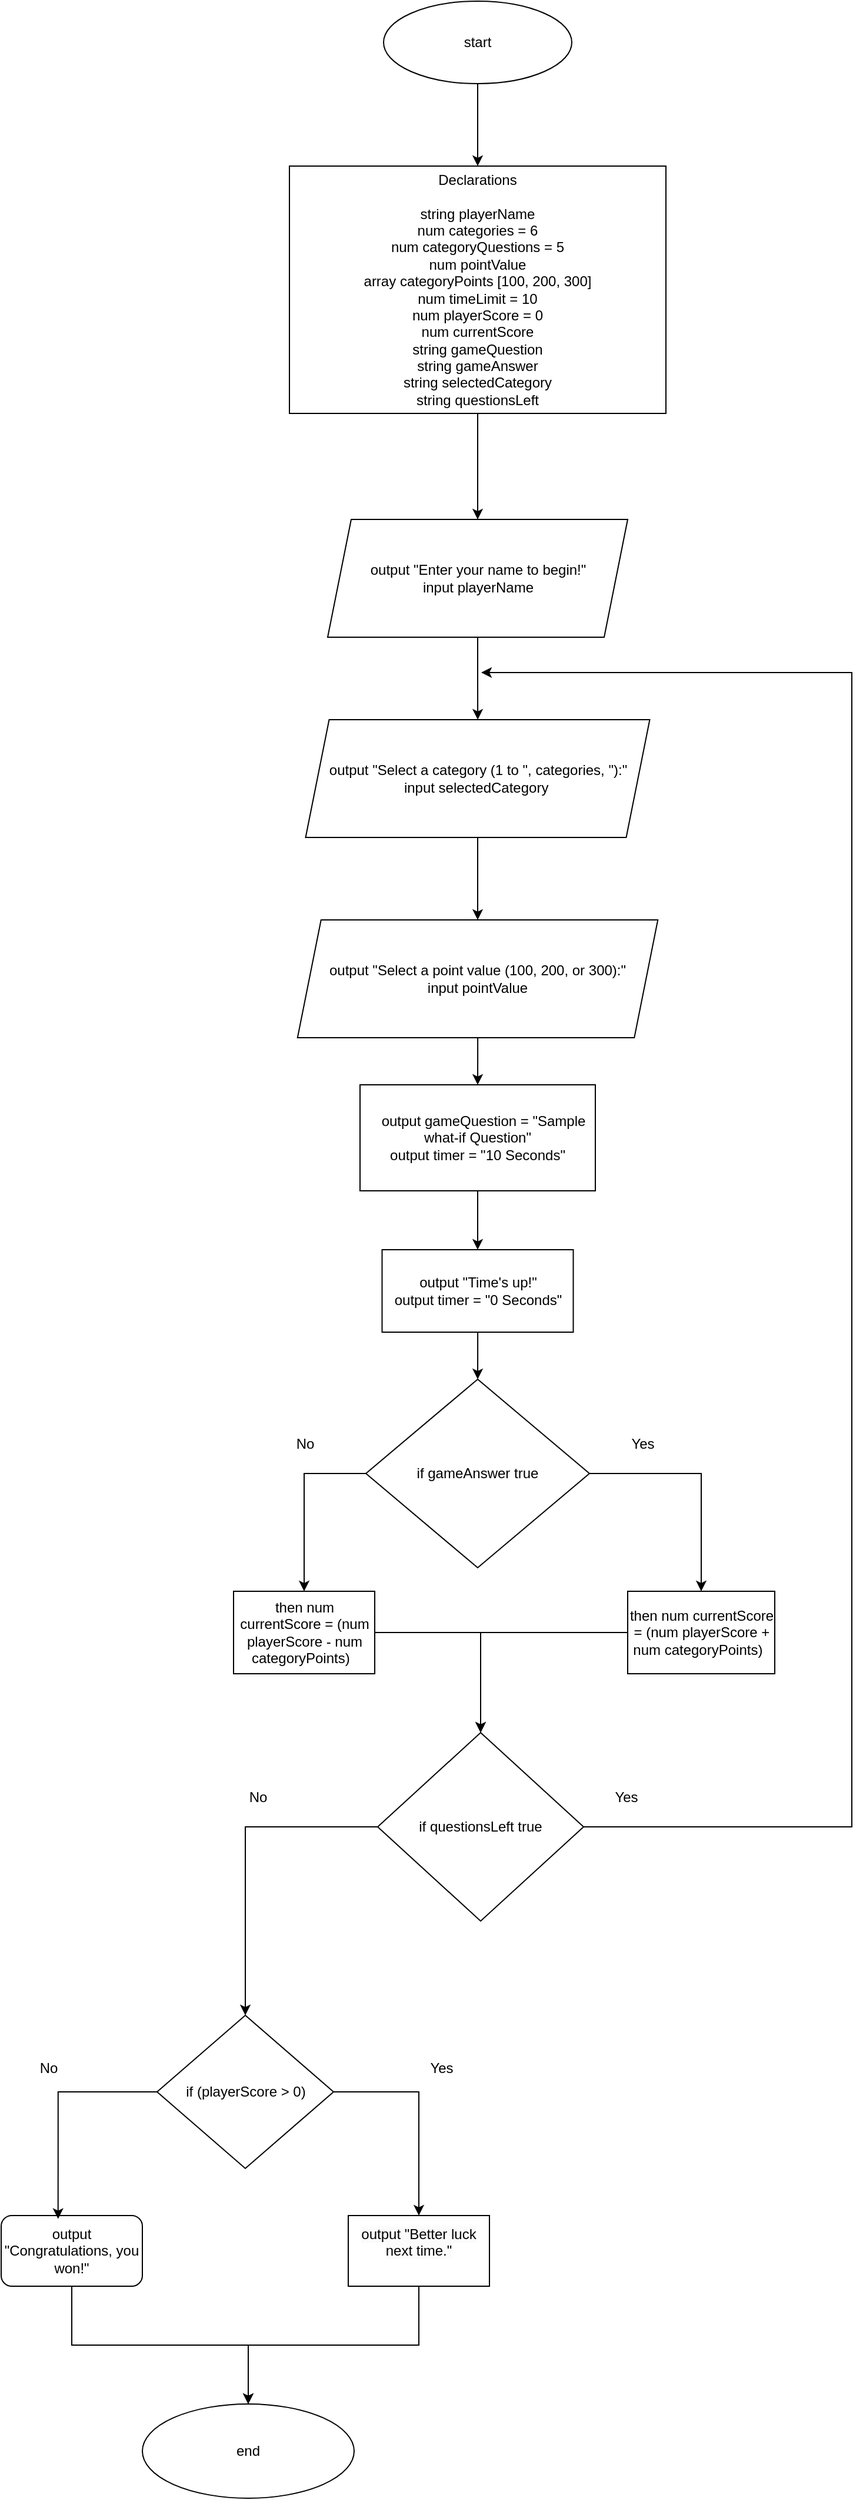 <mxfile version="24.8.9">
  <diagram name="Page-1" id="wqPpAj2SBtSHBQUbX3Y1">
    <mxGraphModel dx="2950" dy="2226" grid="1" gridSize="10" guides="1" tooltips="1" connect="1" arrows="1" fold="1" page="1" pageScale="1" pageWidth="850" pageHeight="1100" math="0" shadow="0">
      <root>
        <mxCell id="0" />
        <mxCell id="1" parent="0" />
        <mxCell id="jdOflpMJH73zS2Pl2QdE-13" style="edgeStyle=orthogonalEdgeStyle;rounded=0;orthogonalLoop=1;jettySize=auto;html=1;entryX=0.5;entryY=0;entryDx=0;entryDy=0;" parent="1" source="LJFj-xMBJTpMCC4li8Et-1" target="vC9_r5CAbrR4uhDXNFph-1" edge="1">
          <mxGeometry relative="1" as="geometry">
            <mxPoint x="375" y="-160" as="targetPoint" />
          </mxGeometry>
        </mxCell>
        <mxCell id="LJFj-xMBJTpMCC4li8Et-1" value="start" style="ellipse;whiteSpace=wrap;html=1;" parent="1" vertex="1">
          <mxGeometry x="295" y="-400" width="160" height="70" as="geometry" />
        </mxCell>
        <mxCell id="jdOflpMJH73zS2Pl2QdE-7" style="edgeStyle=orthogonalEdgeStyle;rounded=0;orthogonalLoop=1;jettySize=auto;html=1;exitX=1;exitY=0.5;exitDx=0;exitDy=0;entryX=0.5;entryY=0;entryDx=0;entryDy=0;" parent="1" source="jdOflpMJH73zS2Pl2QdE-4" target="vC9_r5CAbrR4uhDXNFph-7" edge="1">
          <mxGeometry relative="1" as="geometry">
            <mxPoint x="537.5" y="920" as="targetPoint" />
          </mxGeometry>
        </mxCell>
        <mxCell id="jdOflpMJH73zS2Pl2QdE-8" style="edgeStyle=orthogonalEdgeStyle;rounded=0;orthogonalLoop=1;jettySize=auto;html=1;exitX=0;exitY=0.5;exitDx=0;exitDy=0;entryX=0.5;entryY=0;entryDx=0;entryDy=0;" parent="1" source="jdOflpMJH73zS2Pl2QdE-4" target="vC9_r5CAbrR4uhDXNFph-5" edge="1">
          <mxGeometry relative="1" as="geometry">
            <mxPoint x="227.5" y="920" as="targetPoint" />
          </mxGeometry>
        </mxCell>
        <mxCell id="jdOflpMJH73zS2Pl2QdE-4" value="if gameAnswer true" style="rhombus;whiteSpace=wrap;html=1;" parent="1" vertex="1">
          <mxGeometry x="280" y="770" width="190" height="160" as="geometry" />
        </mxCell>
        <mxCell id="vC9_r5CAbrR4uhDXNFph-14" style="edgeStyle=orthogonalEdgeStyle;rounded=0;orthogonalLoop=1;jettySize=auto;html=1;entryX=0.5;entryY=0;entryDx=0;entryDy=0;" edge="1" parent="1" source="vC9_r5CAbrR4uhDXNFph-1" target="vC9_r5CAbrR4uhDXNFph-13">
          <mxGeometry relative="1" as="geometry" />
        </mxCell>
        <mxCell id="vC9_r5CAbrR4uhDXNFph-1" value="&lt;div&gt;&lt;span style=&quot;background-color: initial;&quot;&gt;Declarations&lt;/span&gt;&lt;/div&gt;&lt;div&gt;&lt;br&gt;&lt;/div&gt;&lt;div&gt;string playerName&lt;/div&gt;&lt;div&gt;&lt;span style=&quot;background-color: initial;&quot;&gt;num categories = 6&lt;/span&gt;&lt;/div&gt;&lt;div&gt;num categoryQuestions = 5&lt;/div&gt;&lt;div&gt;num pointValue&lt;/div&gt;&lt;div&gt;array categoryPoints [100, 200, 300]&lt;/div&gt;&lt;div&gt;num timeLimit = 10&lt;/div&gt;&lt;div&gt;num playerScore = 0&lt;/div&gt;&lt;div&gt;num currentScore&lt;/div&gt;&lt;div&gt;string gameQuestion&lt;br&gt;string gameAnswer&lt;br&gt;string selectedCategory&lt;/div&gt;&lt;div&gt;string questionsLeft&lt;/div&gt;" style="rounded=0;whiteSpace=wrap;html=1;" vertex="1" parent="1">
          <mxGeometry x="215" y="-260" width="320" height="210" as="geometry" />
        </mxCell>
        <mxCell id="vC9_r5CAbrR4uhDXNFph-3" value="Yes" style="text;html=1;align=center;verticalAlign=middle;resizable=0;points=[];autosize=1;strokeColor=none;fillColor=none;" vertex="1" parent="1">
          <mxGeometry x="495" y="810" width="40" height="30" as="geometry" />
        </mxCell>
        <mxCell id="vC9_r5CAbrR4uhDXNFph-4" value="No" style="text;html=1;align=center;verticalAlign=middle;resizable=0;points=[];autosize=1;strokeColor=none;fillColor=none;" vertex="1" parent="1">
          <mxGeometry x="207.5" y="810" width="40" height="30" as="geometry" />
        </mxCell>
        <mxCell id="vC9_r5CAbrR4uhDXNFph-56" style="edgeStyle=orthogonalEdgeStyle;rounded=0;orthogonalLoop=1;jettySize=auto;html=1;entryX=0.5;entryY=0;entryDx=0;entryDy=0;" edge="1" parent="1" source="vC9_r5CAbrR4uhDXNFph-5" target="vC9_r5CAbrR4uhDXNFph-45">
          <mxGeometry relative="1" as="geometry" />
        </mxCell>
        <mxCell id="vC9_r5CAbrR4uhDXNFph-5" value="then num currentScore = (num playerScore - num categoryPoints)&amp;nbsp;&amp;nbsp;" style="rounded=0;whiteSpace=wrap;html=1;" vertex="1" parent="1">
          <mxGeometry x="167.5" y="950" width="120" height="70" as="geometry" />
        </mxCell>
        <mxCell id="vC9_r5CAbrR4uhDXNFph-57" style="edgeStyle=orthogonalEdgeStyle;rounded=0;orthogonalLoop=1;jettySize=auto;html=1;entryX=0.5;entryY=0;entryDx=0;entryDy=0;" edge="1" parent="1" source="vC9_r5CAbrR4uhDXNFph-7" target="vC9_r5CAbrR4uhDXNFph-45">
          <mxGeometry relative="1" as="geometry" />
        </mxCell>
        <mxCell id="vC9_r5CAbrR4uhDXNFph-7" value="then num currentScore = (num playerScore + num categoryPoints)&amp;nbsp;&amp;nbsp;" style="rounded=0;whiteSpace=wrap;html=1;" vertex="1" parent="1">
          <mxGeometry x="502.5" y="950" width="125" height="70" as="geometry" />
        </mxCell>
        <mxCell id="vC9_r5CAbrR4uhDXNFph-33" style="edgeStyle=orthogonalEdgeStyle;rounded=0;orthogonalLoop=1;jettySize=auto;html=1;" edge="1" parent="1" source="vC9_r5CAbrR4uhDXNFph-13" target="vC9_r5CAbrR4uhDXNFph-32">
          <mxGeometry relative="1" as="geometry" />
        </mxCell>
        <mxCell id="vC9_r5CAbrR4uhDXNFph-13" value="output &quot;Enter your name to begin!&quot;&lt;br&gt;input playerName" style="shape=parallelogram;perimeter=parallelogramPerimeter;whiteSpace=wrap;html=1;fixedSize=1;" vertex="1" parent="1">
          <mxGeometry x="247.5" y="40" width="255" height="100" as="geometry" />
        </mxCell>
        <mxCell id="vC9_r5CAbrR4uhDXNFph-43" style="edgeStyle=orthogonalEdgeStyle;rounded=0;orthogonalLoop=1;jettySize=auto;html=1;entryX=0.5;entryY=0;entryDx=0;entryDy=0;" edge="1" parent="1" source="vC9_r5CAbrR4uhDXNFph-16" target="vC9_r5CAbrR4uhDXNFph-42">
          <mxGeometry relative="1" as="geometry" />
        </mxCell>
        <mxCell id="vC9_r5CAbrR4uhDXNFph-16" value="&amp;nbsp; &amp;nbsp;output gameQuestion = &quot;Sample what-if Question&quot;&lt;div&gt;output timer = &quot;10 Seconds&quot;&lt;/div&gt;" style="rounded=0;whiteSpace=wrap;html=1;" vertex="1" parent="1">
          <mxGeometry x="275" y="520" width="200" height="90" as="geometry" />
        </mxCell>
        <mxCell id="vC9_r5CAbrR4uhDXNFph-26" style="edgeStyle=orthogonalEdgeStyle;rounded=0;orthogonalLoop=1;jettySize=auto;html=1;entryX=0.5;entryY=0;entryDx=0;entryDy=0;" edge="1" parent="1" source="vC9_r5CAbrR4uhDXNFph-21" target="vC9_r5CAbrR4uhDXNFph-24">
          <mxGeometry relative="1" as="geometry" />
        </mxCell>
        <mxCell id="vC9_r5CAbrR4uhDXNFph-21" value="if (playerScore &amp;gt; 0)" style="rhombus;whiteSpace=wrap;html=1;" vertex="1" parent="1">
          <mxGeometry x="102.5" y="1310" width="150" height="130" as="geometry" />
        </mxCell>
        <mxCell id="vC9_r5CAbrR4uhDXNFph-30" style="edgeStyle=orthogonalEdgeStyle;rounded=0;orthogonalLoop=1;jettySize=auto;html=1;entryX=0.5;entryY=0;entryDx=0;entryDy=0;" edge="1" parent="1" source="vC9_r5CAbrR4uhDXNFph-22" target="vC9_r5CAbrR4uhDXNFph-27">
          <mxGeometry relative="1" as="geometry">
            <mxPoint x="162.5" y="1600" as="targetPoint" />
          </mxGeometry>
        </mxCell>
        <mxCell id="vC9_r5CAbrR4uhDXNFph-22" value="output &quot;Congratulations, you won!&quot;" style="rounded=1;whiteSpace=wrap;html=1;" vertex="1" parent="1">
          <mxGeometry x="-30" y="1480" width="120" height="60" as="geometry" />
        </mxCell>
        <mxCell id="vC9_r5CAbrR4uhDXNFph-29" style="edgeStyle=orthogonalEdgeStyle;rounded=0;orthogonalLoop=1;jettySize=auto;html=1;" edge="1" parent="1" source="vC9_r5CAbrR4uhDXNFph-24" target="vC9_r5CAbrR4uhDXNFph-27">
          <mxGeometry relative="1" as="geometry" />
        </mxCell>
        <mxCell id="vC9_r5CAbrR4uhDXNFph-24" value="&#xa;&lt;span style=&quot;color: rgb(0, 0, 0); font-family: Helvetica; font-size: 12px; font-style: normal; font-variant-ligatures: normal; font-variant-caps: normal; font-weight: 400; letter-spacing: normal; orphans: 2; text-align: center; text-indent: 0px; text-transform: none; widows: 2; word-spacing: 0px; -webkit-text-stroke-width: 0px; white-space: normal; background-color: rgb(251, 251, 251); text-decoration-thickness: initial; text-decoration-style: initial; text-decoration-color: initial; display: inline !important; float: none;&quot;&gt;output &quot;Better luck next time.&quot;&lt;/span&gt;&#xa;&#xa;" style="rounded=0;whiteSpace=wrap;html=1;" vertex="1" parent="1">
          <mxGeometry x="265" y="1480" width="120" height="60" as="geometry" />
        </mxCell>
        <mxCell id="vC9_r5CAbrR4uhDXNFph-25" style="edgeStyle=orthogonalEdgeStyle;rounded=0;orthogonalLoop=1;jettySize=auto;html=1;entryX=0.403;entryY=0.047;entryDx=0;entryDy=0;entryPerimeter=0;" edge="1" parent="1" source="vC9_r5CAbrR4uhDXNFph-21" target="vC9_r5CAbrR4uhDXNFph-22">
          <mxGeometry relative="1" as="geometry" />
        </mxCell>
        <mxCell id="vC9_r5CAbrR4uhDXNFph-27" value="end" style="ellipse;whiteSpace=wrap;html=1;" vertex="1" parent="1">
          <mxGeometry x="90" y="1640" width="180" height="80" as="geometry" />
        </mxCell>
        <mxCell id="vC9_r5CAbrR4uhDXNFph-36" style="edgeStyle=orthogonalEdgeStyle;rounded=0;orthogonalLoop=1;jettySize=auto;html=1;" edge="1" parent="1" source="vC9_r5CAbrR4uhDXNFph-32" target="vC9_r5CAbrR4uhDXNFph-34">
          <mxGeometry relative="1" as="geometry" />
        </mxCell>
        <mxCell id="vC9_r5CAbrR4uhDXNFph-32" value="output &quot;Select a category (1 to &quot;, categories, &quot;):&quot;&lt;br/&gt;input selectedCategory&amp;nbsp;" style="shape=parallelogram;perimeter=parallelogramPerimeter;whiteSpace=wrap;html=1;fixedSize=1;" vertex="1" parent="1">
          <mxGeometry x="228.75" y="210" width="292.5" height="100" as="geometry" />
        </mxCell>
        <mxCell id="vC9_r5CAbrR4uhDXNFph-37" style="edgeStyle=orthogonalEdgeStyle;rounded=0;orthogonalLoop=1;jettySize=auto;html=1;" edge="1" parent="1" source="vC9_r5CAbrR4uhDXNFph-34" target="vC9_r5CAbrR4uhDXNFph-16">
          <mxGeometry relative="1" as="geometry" />
        </mxCell>
        <mxCell id="vC9_r5CAbrR4uhDXNFph-34" value="output &quot;Select a point value (100, 200, or 300):&quot;&lt;br/&gt;input pointValue" style="shape=parallelogram;perimeter=parallelogramPerimeter;whiteSpace=wrap;html=1;fixedSize=1;" vertex="1" parent="1">
          <mxGeometry x="221.88" y="380" width="306.25" height="100" as="geometry" />
        </mxCell>
        <mxCell id="vC9_r5CAbrR4uhDXNFph-38" value="Yes" style="text;html=1;align=center;verticalAlign=middle;resizable=0;points=[];autosize=1;strokeColor=none;fillColor=none;" vertex="1" parent="1">
          <mxGeometry x="323.75" y="1340" width="40" height="30" as="geometry" />
        </mxCell>
        <mxCell id="vC9_r5CAbrR4uhDXNFph-39" value="No" style="text;html=1;align=center;verticalAlign=middle;resizable=0;points=[];autosize=1;strokeColor=none;fillColor=none;" vertex="1" parent="1">
          <mxGeometry x="-10" y="1340" width="40" height="30" as="geometry" />
        </mxCell>
        <mxCell id="vC9_r5CAbrR4uhDXNFph-44" style="edgeStyle=orthogonalEdgeStyle;rounded=0;orthogonalLoop=1;jettySize=auto;html=1;" edge="1" parent="1" source="vC9_r5CAbrR4uhDXNFph-42" target="jdOflpMJH73zS2Pl2QdE-4">
          <mxGeometry relative="1" as="geometry" />
        </mxCell>
        <mxCell id="vC9_r5CAbrR4uhDXNFph-42" value="output &quot;Time&#39;s up!&quot;&lt;div&gt;output timer = &quot;0 Seconds&quot;&lt;/div&gt;" style="rounded=0;whiteSpace=wrap;html=1;" vertex="1" parent="1">
          <mxGeometry x="293.75" y="660" width="162.5" height="70" as="geometry" />
        </mxCell>
        <mxCell id="vC9_r5CAbrR4uhDXNFph-61" style="edgeStyle=orthogonalEdgeStyle;rounded=0;orthogonalLoop=1;jettySize=auto;html=1;entryX=0.5;entryY=0;entryDx=0;entryDy=0;" edge="1" parent="1" source="vC9_r5CAbrR4uhDXNFph-45" target="vC9_r5CAbrR4uhDXNFph-21">
          <mxGeometry relative="1" as="geometry" />
        </mxCell>
        <mxCell id="vC9_r5CAbrR4uhDXNFph-66" style="edgeStyle=orthogonalEdgeStyle;rounded=0;orthogonalLoop=1;jettySize=auto;html=1;exitX=1;exitY=0.5;exitDx=0;exitDy=0;" edge="1" parent="1" source="vC9_r5CAbrR4uhDXNFph-45">
          <mxGeometry relative="1" as="geometry">
            <mxPoint x="378" y="170" as="targetPoint" />
            <mxPoint x="470" y="1150" as="sourcePoint" />
            <Array as="points">
              <mxPoint x="693" y="1150" />
              <mxPoint x="693" y="170" />
            </Array>
          </mxGeometry>
        </mxCell>
        <mxCell id="vC9_r5CAbrR4uhDXNFph-45" value="if questionsLeft true" style="rhombus;whiteSpace=wrap;html=1;" vertex="1" parent="1">
          <mxGeometry x="290" y="1070" width="175" height="160" as="geometry" />
        </mxCell>
        <mxCell id="vC9_r5CAbrR4uhDXNFph-62" value="Yes" style="text;html=1;align=center;verticalAlign=middle;resizable=0;points=[];autosize=1;strokeColor=none;fillColor=none;" vertex="1" parent="1">
          <mxGeometry x="481.25" y="1110" width="40" height="30" as="geometry" />
        </mxCell>
        <mxCell id="vC9_r5CAbrR4uhDXNFph-63" value="No" style="text;html=1;align=center;verticalAlign=middle;resizable=0;points=[];autosize=1;strokeColor=none;fillColor=none;" vertex="1" parent="1">
          <mxGeometry x="167.5" y="1110" width="40" height="30" as="geometry" />
        </mxCell>
      </root>
    </mxGraphModel>
  </diagram>
</mxfile>
